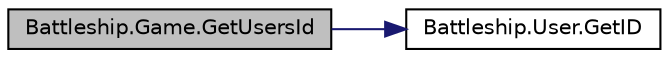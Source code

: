 digraph "Battleship.Game.GetUsersId"
{
 // INTERACTIVE_SVG=YES
 // LATEX_PDF_SIZE
  edge [fontname="Helvetica",fontsize="10",labelfontname="Helvetica",labelfontsize="10"];
  node [fontname="Helvetica",fontsize="10",shape=record];
  rankdir="LR";
  Node1 [label="Battleship.Game.GetUsersId",height=0.2,width=0.4,color="black", fillcolor="grey75", style="filled", fontcolor="black",tooltip="Retorna una lista con las id de ambos usuarios"];
  Node1 -> Node2 [color="midnightblue",fontsize="10",style="solid",fontname="Helvetica"];
  Node2 [label="Battleship.User.GetID",height=0.2,width=0.4,color="black", fillcolor="white", style="filled",URL="$classBattleship_1_1User.html#aa3203ed63710f3cd6bd0d44a5e30fccc",tooltip="Retorna la id del usuario"];
}

